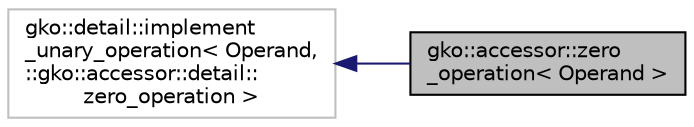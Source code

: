 digraph "gko::accessor::zero_operation&lt; Operand &gt;"
{
 // INTERACTIVE_SVG=YES
  edge [fontname="Helvetica",fontsize="10",labelfontname="Helvetica",labelfontsize="10"];
  node [fontname="Helvetica",fontsize="10",shape=record];
  rankdir="LR";
  Node1 [label="gko::accessor::zero\l_operation\< Operand \>",height=0.2,width=0.4,color="black", fillcolor="grey75", style="filled", fontcolor="black"];
  Node2 -> Node1 [dir="back",color="midnightblue",fontsize="10",style="solid",fontname="Helvetica"];
  Node2 [label="gko::detail::implement\l_unary_operation\< Operand,\l::gko::accessor::detail::\lzero_operation \>",height=0.2,width=0.4,color="grey75", fillcolor="white", style="filled"];
}
